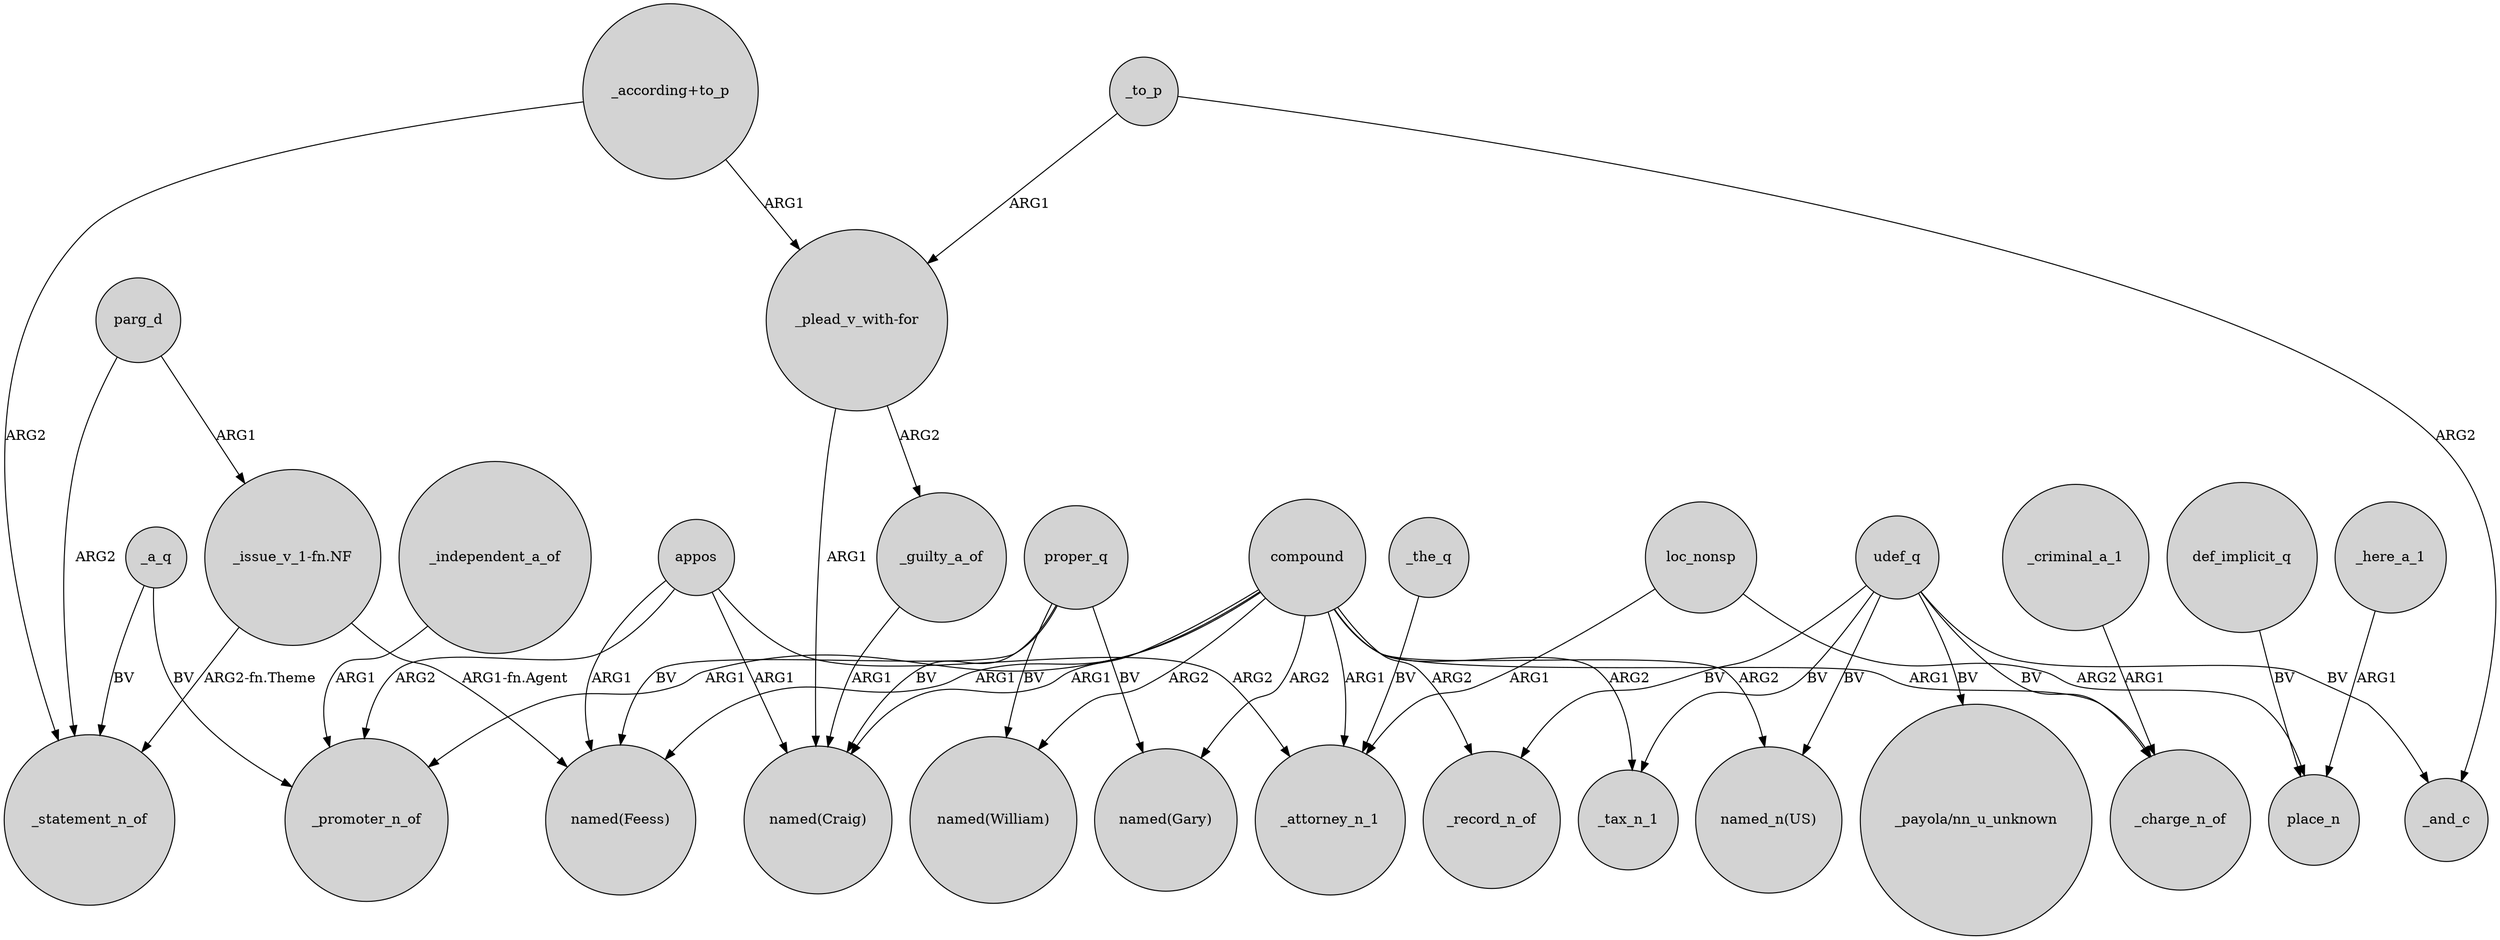 digraph {
	node [shape=circle style=filled]
	udef_q -> "named_n(US)" [label=BV]
	_independent_a_of -> _promoter_n_of [label=ARG1]
	"_plead_v_with-for" -> "named(Craig)" [label=ARG1]
	_here_a_1 -> place_n [label=ARG1]
	proper_q -> "named(Craig)" [label=BV]
	"_according+to_p" -> "_plead_v_with-for" [label=ARG1]
	_criminal_a_1 -> _charge_n_of [label=ARG1]
	udef_q -> _record_n_of [label=BV]
	loc_nonsp -> _attorney_n_1 [label=ARG1]
	appos -> _attorney_n_1 [label=ARG2]
	appos -> "named(Craig)" [label=ARG1]
	_a_q -> _statement_n_of [label=BV]
	appos -> "named(Feess)" [label=ARG1]
	def_implicit_q -> place_n [label=BV]
	appos -> _promoter_n_of [label=ARG2]
	_to_p -> "_plead_v_with-for" [label=ARG1]
	"_plead_v_with-for" -> _guilty_a_of [label=ARG2]
	_to_p -> _and_c [label=ARG2]
	udef_q -> _charge_n_of [label=BV]
	_guilty_a_of -> "named(Craig)" [label=ARG1]
	proper_q -> "named(Gary)" [label=BV]
	compound -> "named_n(US)" [label=ARG2]
	"_issue_v_1-fn.NF" -> _statement_n_of [label="ARG2-fn.Theme"]
	proper_q -> "named(Feess)" [label=BV]
	compound -> _record_n_of [label=ARG2]
	udef_q -> _tax_n_1 [label=BV]
	parg_d -> "_issue_v_1-fn.NF" [label=ARG1]
	compound -> "named(Craig)" [label=ARG1]
	compound -> "named(William)" [label=ARG2]
	_a_q -> _promoter_n_of [label=BV]
	compound -> _charge_n_of [label=ARG1]
	"_according+to_p" -> _statement_n_of [label=ARG2]
	compound -> _attorney_n_1 [label=ARG1]
	"_issue_v_1-fn.NF" -> "named(Feess)" [label="ARG1-fn.Agent"]
	loc_nonsp -> place_n [label=ARG2]
	parg_d -> _statement_n_of [label=ARG2]
	compound -> _tax_n_1 [label=ARG2]
	udef_q -> "_payola/nn_u_unknown" [label=BV]
	compound -> "named(Feess)" [label=ARG1]
	udef_q -> _and_c [label=BV]
	proper_q -> "named(William)" [label=BV]
	compound -> "named(Gary)" [label=ARG2]
	compound -> _promoter_n_of [label=ARG1]
	_the_q -> _attorney_n_1 [label=BV]
}

